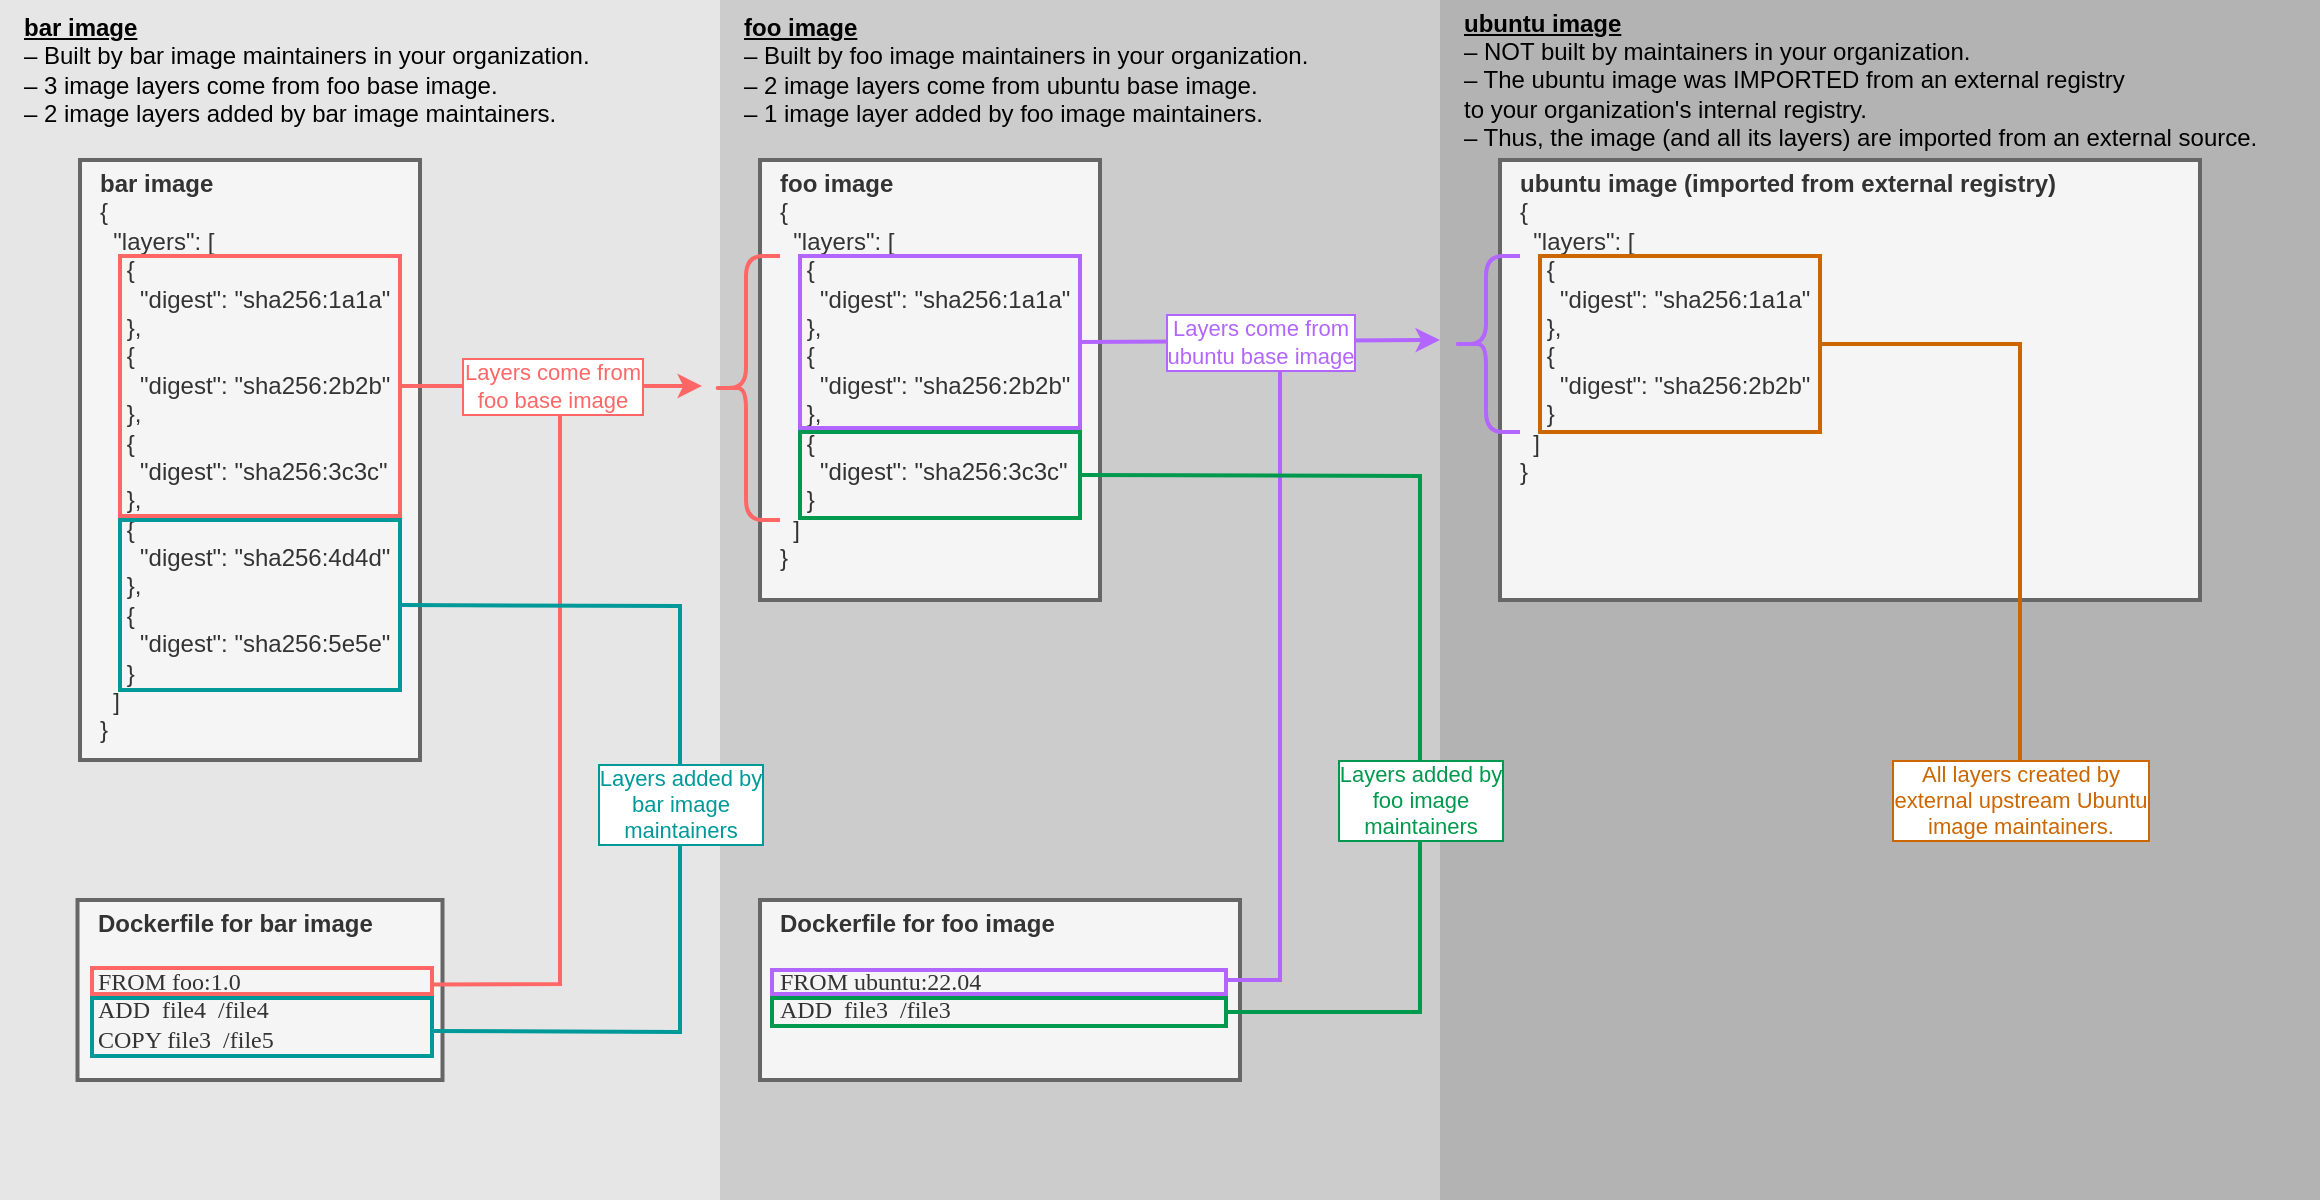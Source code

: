 <mxfile>
    <diagram id="OL6qlinw-qFKFqK3vssp" name="Page-1">
        <mxGraphModel dx="787" dy="605" grid="1" gridSize="10" guides="1" tooltips="1" connect="1" arrows="1" fold="1" page="1" pageScale="1" pageWidth="850" pageHeight="1100" math="0" shadow="0">
            <root>
                <mxCell id="0"/>
                <mxCell id="1" parent="0"/>
                <mxCell id="dJf0DmdQW_vubxnHisxw-42" value="" style="rounded=0;whiteSpace=wrap;html=1;labelBorderColor=#CC6600;fontFamily=Helvetica;fontSize=11;strokeColor=none;strokeWidth=2;fillColor=#CCCCCC;" parent="1" vertex="1">
                    <mxGeometry x="390" y="80" width="360" height="600" as="geometry"/>
                </mxCell>
                <mxCell id="dJf0DmdQW_vubxnHisxw-43" value="" style="rounded=0;whiteSpace=wrap;html=1;labelBorderColor=#CC6600;fontFamily=Helvetica;fontSize=11;strokeColor=none;strokeWidth=2;fillColor=#B3B3B3;" parent="1" vertex="1">
                    <mxGeometry x="750" y="80" width="440" height="600" as="geometry"/>
                </mxCell>
                <mxCell id="dJf0DmdQW_vubxnHisxw-40" value="" style="rounded=0;whiteSpace=wrap;html=1;labelBorderColor=#CC6600;fontFamily=Helvetica;fontSize=11;strokeColor=none;strokeWidth=2;fillColor=#E6E6E6;" parent="1" vertex="1">
                    <mxGeometry x="30" y="80" width="360" height="600" as="geometry"/>
                </mxCell>
                <mxCell id="dJf0DmdQW_vubxnHisxw-1" value="&lt;b&gt;bar image&lt;/b&gt;&lt;br&gt;{&lt;br&gt;&amp;nbsp; &quot;layers&quot;: [&lt;br&gt;&amp;nbsp; &amp;nbsp; {&lt;br&gt;&amp;nbsp; &amp;nbsp; &amp;nbsp; &quot;digest&quot;: &quot;sha256:1a1a&quot;&lt;br&gt;&amp;nbsp; &amp;nbsp; },&lt;br&gt;&amp;nbsp; &amp;nbsp; {&lt;br&gt;&amp;nbsp; &amp;nbsp; &amp;nbsp; &quot;digest&quot;: &quot;sha256:2b2b&quot;&lt;br&gt;&amp;nbsp; &amp;nbsp; },&lt;br&gt;&amp;nbsp; &amp;nbsp; {&lt;br&gt;&amp;nbsp; &amp;nbsp; &amp;nbsp; &quot;digest&quot;: &quot;sha256:3c3c&quot;&lt;br&gt;&amp;nbsp; &amp;nbsp; },&lt;br&gt;&amp;nbsp; &amp;nbsp; {&lt;br&gt;&amp;nbsp; &amp;nbsp; &amp;nbsp; &quot;digest&quot;: &quot;sha256:4d4d&quot;&lt;br&gt;&amp;nbsp; &amp;nbsp; },&lt;br&gt;&amp;nbsp; &amp;nbsp; {&lt;br&gt;&amp;nbsp; &amp;nbsp; &amp;nbsp; &quot;digest&quot;: &quot;sha256:5e5e&quot;&lt;br&gt;&amp;nbsp; &amp;nbsp; }&lt;br&gt;&amp;nbsp; ]&lt;br&gt;}" style="text;strokeColor=#666666;fillColor=#f5f5f5;spacing=0;spacingTop=0;overflow=hidden;rounded=0;whiteSpace=wrap;html=1;spacingLeft=10;fontColor=#333333;strokeWidth=2;" parent="1" vertex="1">
                    <mxGeometry x="70" y="160" width="170" height="300" as="geometry"/>
                </mxCell>
                <mxCell id="dJf0DmdQW_vubxnHisxw-2" value="&lt;b&gt;foo image&lt;br&gt;&lt;/b&gt;{&lt;br&gt;&amp;nbsp; &quot;layers&quot;: [&lt;br&gt;&amp;nbsp; &amp;nbsp; {&lt;br&gt;&amp;nbsp; &amp;nbsp; &amp;nbsp; &quot;digest&quot;: &quot;sha256:1a1a&quot;&lt;br&gt;&amp;nbsp; &amp;nbsp; },&lt;br&gt;&amp;nbsp; &amp;nbsp; {&lt;br&gt;&amp;nbsp; &amp;nbsp; &amp;nbsp; &quot;digest&quot;: &quot;sha256:2b2b&quot;&lt;br&gt;&amp;nbsp; &amp;nbsp; },&lt;br&gt;&amp;nbsp; &amp;nbsp; {&lt;br&gt;&amp;nbsp; &amp;nbsp; &amp;nbsp; &quot;digest&quot;: &quot;sha256:3c3c&quot;&lt;br&gt;&amp;nbsp; &amp;nbsp; }&lt;br&gt;&amp;nbsp; ]&lt;br&gt;}" style="text;strokeColor=#666666;fillColor=#f5f5f5;spacing=0;spacingTop=0;overflow=hidden;rounded=0;whiteSpace=wrap;html=1;spacingLeft=10;fontColor=#333333;strokeWidth=2;" parent="1" vertex="1">
                    <mxGeometry x="410" y="160" width="170" height="220" as="geometry"/>
                </mxCell>
                <mxCell id="dJf0DmdQW_vubxnHisxw-3" value="&lt;b&gt;ubuntu image (imported from external registry)&lt;br&gt;&lt;/b&gt;{&lt;br&gt;&amp;nbsp; &quot;layers&quot;: [&lt;br&gt;&amp;nbsp; &amp;nbsp; {&lt;br&gt;&amp;nbsp; &amp;nbsp; &amp;nbsp; &quot;digest&quot;: &quot;sha256:1a1a&quot;&lt;br&gt;&amp;nbsp; &amp;nbsp; },&lt;br&gt;&amp;nbsp; &amp;nbsp; {&lt;br&gt;&amp;nbsp; &amp;nbsp; &amp;nbsp; &quot;digest&quot;: &quot;sha256:2b2b&quot;&lt;br&gt;&amp;nbsp; &amp;nbsp; }&lt;br&gt;&amp;nbsp; ]&lt;br&gt;}" style="text;spacing=0;spacingTop=0;overflow=hidden;rounded=0;whiteSpace=wrap;html=1;spacingLeft=10;fillColor=#f5f5f5;fontColor=#333333;strokeColor=#666666;strokeWidth=2;" parent="1" vertex="1">
                    <mxGeometry x="780" y="160" width="350" height="220" as="geometry"/>
                </mxCell>
                <mxCell id="dJf0DmdQW_vubxnHisxw-5" value="" style="rounded=0;whiteSpace=wrap;html=1;fillColor=none;strokeColor=#FF6666;strokeWidth=2;" parent="1" vertex="1">
                    <mxGeometry x="90" y="208" width="140" height="130" as="geometry"/>
                </mxCell>
                <mxCell id="dJf0DmdQW_vubxnHisxw-6" value="" style="endArrow=classic;html=1;rounded=0;strokeColor=#FF6666;strokeWidth=2;exitX=1;exitY=0.5;exitDx=0;exitDy=0;" parent="1" source="dJf0DmdQW_vubxnHisxw-5" edge="1">
                    <mxGeometry relative="1" as="geometry">
                        <mxPoint x="230" y="269.66" as="sourcePoint"/>
                        <mxPoint x="381" y="273" as="targetPoint"/>
                    </mxGeometry>
                </mxCell>
                <mxCell id="dJf0DmdQW_vubxnHisxw-7" value="Layers come from&lt;br&gt;foo base image" style="edgeLabel;resizable=0;html=1;align=center;verticalAlign=middle;strokeColor=#FF6666;fillColor=none;fontColor=#FF6666;labelBorderColor=#FF6666;spacing=2;spacingLeft=0;spacingRight=0;spacingBottom=0;spacingTop=0;" parent="dJf0DmdQW_vubxnHisxw-6" connectable="0" vertex="1">
                    <mxGeometry relative="1" as="geometry"/>
                </mxCell>
                <mxCell id="dJf0DmdQW_vubxnHisxw-8" value="" style="rounded=0;whiteSpace=wrap;html=1;fillColor=none;strokeColor=#B266FF;strokeWidth=2;fontColor=#B266FF;" parent="1" vertex="1">
                    <mxGeometry x="430" y="208" width="140" height="86" as="geometry"/>
                </mxCell>
                <mxCell id="dJf0DmdQW_vubxnHisxw-9" value="" style="endArrow=classic;html=1;rounded=0;strokeColor=#B266FF;strokeWidth=2;exitX=1;exitY=0.5;exitDx=0;exitDy=0;fontColor=#B266FF;" parent="1" source="dJf0DmdQW_vubxnHisxw-8" edge="1">
                    <mxGeometry relative="1" as="geometry">
                        <mxPoint x="570" y="272.78" as="sourcePoint"/>
                        <mxPoint x="750" y="250" as="targetPoint"/>
                    </mxGeometry>
                </mxCell>
                <mxCell id="dJf0DmdQW_vubxnHisxw-10" value="Layers come from&lt;br&gt;ubuntu base image" style="edgeLabel;resizable=0;align=center;verticalAlign=middle;strokeColor=#FF6666;fillColor=none;fontColor=#B266FF;labelBorderColor=#B266FF;spacing=2;spacingLeft=0;spacingRight=0;spacingBottom=0;spacingTop=0;html=1;" parent="dJf0DmdQW_vubxnHisxw-9" connectable="0" vertex="1">
                    <mxGeometry relative="1" as="geometry"/>
                </mxCell>
                <mxCell id="dJf0DmdQW_vubxnHisxw-11" value="" style="rounded=0;whiteSpace=wrap;html=1;labelBorderColor=#B266FF;fontColor=#B266FF;strokeColor=#009999;strokeWidth=2;fillColor=none;" parent="1" vertex="1">
                    <mxGeometry x="90" y="340" width="140" height="85" as="geometry"/>
                </mxCell>
                <mxCell id="dJf0DmdQW_vubxnHisxw-12" value="" style="rounded=0;whiteSpace=wrap;html=1;labelBorderColor=#B266FF;fontColor=#B266FF;strokeColor=#00994D;strokeWidth=2;fillColor=none;" parent="1" vertex="1">
                    <mxGeometry x="430" y="296" width="140" height="43" as="geometry"/>
                </mxCell>
                <mxCell id="dJf0DmdQW_vubxnHisxw-13" value="" style="shape=curlyBracket;whiteSpace=wrap;html=1;rounded=1;labelBorderColor=#B266FF;fontColor=#B266FF;strokeColor=#FF6666;strokeWidth=2;fillColor=none;" parent="1" vertex="1">
                    <mxGeometry x="386" y="208" width="34" height="132" as="geometry"/>
                </mxCell>
                <mxCell id="dJf0DmdQW_vubxnHisxw-14" value="" style="shape=curlyBracket;whiteSpace=wrap;html=1;rounded=1;labelBorderColor=#B266FF;fontColor=#B266FF;strokeColor=#B266FF;strokeWidth=2;fillColor=none;" parent="1" vertex="1">
                    <mxGeometry x="756" y="208" width="34" height="88" as="geometry"/>
                </mxCell>
                <mxCell id="dJf0DmdQW_vubxnHisxw-15" value="" style="rounded=0;whiteSpace=wrap;html=1;labelBorderColor=#B266FF;fontColor=#B266FF;strokeColor=#CC6600;strokeWidth=2;fillColor=none;" parent="1" vertex="1">
                    <mxGeometry x="800" y="208" width="140" height="88" as="geometry"/>
                </mxCell>
                <mxCell id="dJf0DmdQW_vubxnHisxw-17" value="&lt;font style=&quot;font-size: 12px&quot;&gt;&lt;b&gt;Dockerfile for bar image&lt;br&gt;&lt;/b&gt;&lt;br&gt;&lt;font face=&quot;Lucida Console&quot;&gt;FROM foo:1.0&lt;/font&gt;&lt;br&gt;&lt;font face=&quot;Lucida Console&quot;&gt;ADD&amp;nbsp; file4&amp;nbsp; /file4&lt;/font&gt;&lt;br&gt;&lt;font face=&quot;Lucida Console&quot;&gt;COPY file3&amp;nbsp; /file5&lt;/font&gt;&lt;br&gt;&lt;/font&gt;" style="text;strokeColor=#666666;fillColor=#f5f5f5;spacing=0;spacingTop=0;overflow=hidden;rounded=0;whiteSpace=wrap;html=1;spacingLeft=10;fontColor=#333333;strokeWidth=2;" parent="1" vertex="1">
                    <mxGeometry x="68.75" y="530" width="182.5" height="90" as="geometry"/>
                </mxCell>
                <mxCell id="dJf0DmdQW_vubxnHisxw-18" value="" style="rounded=0;whiteSpace=wrap;html=1;labelBorderColor=#B266FF;fontColor=#B266FF;strokeColor=#009999;strokeWidth=2;fillColor=none;" parent="1" vertex="1">
                    <mxGeometry x="76" y="579" width="170" height="29" as="geometry"/>
                </mxCell>
                <mxCell id="dJf0DmdQW_vubxnHisxw-21" value="" style="endArrow=none;html=1;rounded=0;fontFamily=Lucida Console;fontSize=12;fontColor=#B266FF;strokeColor=#FF6666;strokeWidth=2;exitX=0.995;exitY=0.635;exitDx=0;exitDy=0;exitPerimeter=0;" parent="1" source="dJf0DmdQW_vubxnHisxw-22" edge="1">
                    <mxGeometry width="50" height="50" relative="1" as="geometry">
                        <mxPoint x="280" y="575" as="sourcePoint"/>
                        <mxPoint x="310" y="287.5" as="targetPoint"/>
                        <Array as="points">
                            <mxPoint x="310" y="572"/>
                        </Array>
                    </mxGeometry>
                </mxCell>
                <mxCell id="dJf0DmdQW_vubxnHisxw-22" value="" style="rounded=0;whiteSpace=wrap;html=1;fillColor=none;strokeColor=#FF6666;strokeWidth=2;" parent="1" vertex="1">
                    <mxGeometry x="76" y="564" width="170" height="13" as="geometry"/>
                </mxCell>
                <mxCell id="dJf0DmdQW_vubxnHisxw-23" value="" style="endArrow=none;html=1;rounded=0;strokeColor=#009999;strokeWidth=2;exitX=0.998;exitY=0.568;exitDx=0;exitDy=0;endFill=0;entryX=1;entryY=0.5;entryDx=0;entryDy=0;exitPerimeter=0;" parent="1" source="dJf0DmdQW_vubxnHisxw-18" target="dJf0DmdQW_vubxnHisxw-11" edge="1">
                    <mxGeometry relative="1" as="geometry">
                        <mxPoint x="340" y="490" as="sourcePoint"/>
                        <mxPoint x="270" y="410" as="targetPoint"/>
                        <Array as="points">
                            <mxPoint x="370" y="596"/>
                            <mxPoint x="370" y="383"/>
                        </Array>
                    </mxGeometry>
                </mxCell>
                <mxCell id="dJf0DmdQW_vubxnHisxw-24" value="Layers added by&lt;br&gt;bar image&lt;br&gt;maintainers" style="edgeLabel;resizable=0;html=1;align=center;verticalAlign=middle;strokeColor=#FF6666;fillColor=none;fontColor=#009999;labelBorderColor=#009999;spacing=2;spacingLeft=0;spacingRight=0;spacingBottom=0;spacingTop=0;" parent="dJf0DmdQW_vubxnHisxw-23" connectable="0" vertex="1">
                    <mxGeometry relative="1" as="geometry"/>
                </mxCell>
                <mxCell id="dJf0DmdQW_vubxnHisxw-26" value="&lt;font style=&quot;font-size: 12px&quot;&gt;&lt;b&gt;Dockerfile for foo image&lt;br&gt;&lt;/b&gt;&lt;br&gt;&lt;font face=&quot;Lucida Console&quot;&gt;FROM ubuntu:22.04&lt;/font&gt;&lt;br&gt;&lt;font face=&quot;Lucida Console&quot;&gt;ADD&amp;nbsp; file3&amp;nbsp; /file3&lt;/font&gt;&lt;br&gt;&lt;/font&gt;" style="text;strokeColor=#666666;fillColor=#f5f5f5;spacing=0;spacingTop=0;overflow=hidden;rounded=0;whiteSpace=wrap;html=1;spacingLeft=10;fontColor=#333333;strokeWidth=2;" parent="1" vertex="1">
                    <mxGeometry x="410" y="530" width="240" height="90" as="geometry"/>
                </mxCell>
                <mxCell id="dJf0DmdQW_vubxnHisxw-27" value="" style="rounded=0;whiteSpace=wrap;html=1;labelBorderColor=#B266FF;fontColor=#B266FF;strokeColor=#00994D;strokeWidth=2;fillColor=none;" parent="1" vertex="1">
                    <mxGeometry x="416" y="579" width="227" height="14" as="geometry"/>
                </mxCell>
                <mxCell id="dJf0DmdQW_vubxnHisxw-28" value="" style="rounded=0;whiteSpace=wrap;html=1;fillColor=none;strokeColor=#B266FF;strokeWidth=2;fontColor=#B266FF;" parent="1" vertex="1">
                    <mxGeometry x="416" y="565" width="227" height="12" as="geometry"/>
                </mxCell>
                <mxCell id="dJf0DmdQW_vubxnHisxw-29" value="" style="endArrow=none;html=1;rounded=0;strokeColor=#B266FF;strokeWidth=2;fontColor=#B266FF;endFill=0;exitX=0.999;exitY=0.414;exitDx=0;exitDy=0;exitPerimeter=0;" parent="1" source="dJf0DmdQW_vubxnHisxw-28" edge="1">
                    <mxGeometry relative="1" as="geometry">
                        <mxPoint x="660" y="571" as="sourcePoint"/>
                        <mxPoint x="670" y="265.5" as="targetPoint"/>
                        <Array as="points">
                            <mxPoint x="670" y="570"/>
                        </Array>
                    </mxGeometry>
                </mxCell>
                <mxCell id="dJf0DmdQW_vubxnHisxw-32" value="" style="endArrow=none;html=1;rounded=0;strokeColor=#00994D;strokeWidth=2;exitX=1;exitY=0.5;exitDx=0;exitDy=0;fontColor=#B266FF;endFill=0;entryX=1;entryY=0.5;entryDx=0;entryDy=0;" parent="1" source="dJf0DmdQW_vubxnHisxw-27" target="dJf0DmdQW_vubxnHisxw-12" edge="1">
                    <mxGeometry relative="1" as="geometry">
                        <mxPoint x="690" y="521" as="sourcePoint"/>
                        <mxPoint x="740" y="340" as="targetPoint"/>
                        <Array as="points">
                            <mxPoint x="740" y="586"/>
                            <mxPoint x="740" y="318"/>
                        </Array>
                    </mxGeometry>
                </mxCell>
                <mxCell id="dJf0DmdQW_vubxnHisxw-33" value="Layers added by&lt;br&gt;foo image&lt;br&gt;maintainers" style="edgeLabel;resizable=0;align=center;verticalAlign=middle;strokeColor=#FF6666;fillColor=none;fontColor=#00994D;labelBorderColor=#00994D;spacing=2;spacingLeft=0;spacingRight=0;spacingBottom=0;spacingTop=0;html=1;" parent="dJf0DmdQW_vubxnHisxw-32" connectable="0" vertex="1">
                    <mxGeometry relative="1" as="geometry">
                        <mxPoint y="64" as="offset"/>
                    </mxGeometry>
                </mxCell>
                <mxCell id="MGoHs6cNIiesZB_WKk6I-1" value="&lt;b&gt;&lt;u&gt;bar image&lt;br&gt;&lt;/u&gt;&lt;/b&gt;– Built by bar image maintainers in your organization.&lt;br&gt;– 3 image layers come from foo base image.&lt;br&gt;– 2 image layers added by bar image maintainers." style="text;html=1;strokeColor=none;fillColor=none;align=left;verticalAlign=middle;whiteSpace=wrap;rounded=0;" parent="1" vertex="1">
                    <mxGeometry x="40" y="80" width="320" height="70" as="geometry"/>
                </mxCell>
                <mxCell id="MGoHs6cNIiesZB_WKk6I-4" value="&lt;b&gt;&lt;u&gt;foo image&lt;br&gt;&lt;/u&gt;&lt;/b&gt;– Built by foo image maintainers in your organization.&lt;br&gt;– 2 image layers come from ubuntu base image.&lt;br&gt;– 1 image layer added by foo image maintainers." style="text;html=1;strokeColor=none;fillColor=none;align=left;verticalAlign=middle;whiteSpace=wrap;rounded=0;" parent="1" vertex="1">
                    <mxGeometry x="400" y="80" width="320" height="70" as="geometry"/>
                </mxCell>
                <mxCell id="MGoHs6cNIiesZB_WKk6I-5" value="&lt;b&gt;&lt;u&gt;ubuntu image&lt;br&gt;&lt;/u&gt;&lt;/b&gt;– NOT built by maintainers in your organization.&lt;br&gt;– The ubuntu image was IMPORTED from an external registry&lt;br&gt;to your organization's internal registry.&lt;br&gt;– Thus, the image (and all its layers) are imported from an external source." style="text;html=1;strokeColor=none;fillColor=none;align=left;verticalAlign=middle;whiteSpace=wrap;rounded=0;" parent="1" vertex="1">
                    <mxGeometry x="760" y="85" width="420" height="70" as="geometry"/>
                </mxCell>
                <mxCell id="2" value="All layers created by&lt;br&gt;external upstream Ubuntu&lt;br&gt;image maintainers." style="edgeLabel;resizable=0;align=center;verticalAlign=middle;strokeColor=#FF6666;fillColor=none;fontColor=#CC6600;labelBorderColor=#CC6600;spacing=2;spacingLeft=0;spacingRight=0;spacingBottom=0;spacingTop=0;html=1;" connectable="0" vertex="1" parent="1">
                    <mxGeometry x="1040" y="480.002" as="geometry"/>
                </mxCell>
                <mxCell id="3" value="" style="endArrow=none;html=1;strokeWidth=2;strokeColor=#CC6600;rounded=0;entryX=1;entryY=0.5;entryDx=0;entryDy=0;" edge="1" parent="1" target="dJf0DmdQW_vubxnHisxw-15">
                    <mxGeometry width="50" height="50" relative="1" as="geometry">
                        <mxPoint x="1040" y="460" as="sourcePoint"/>
                        <mxPoint x="970" y="280" as="targetPoint"/>
                        <Array as="points">
                            <mxPoint x="1040" y="252"/>
                        </Array>
                    </mxGeometry>
                </mxCell>
            </root>
        </mxGraphModel>
    </diagram>
</mxfile>
